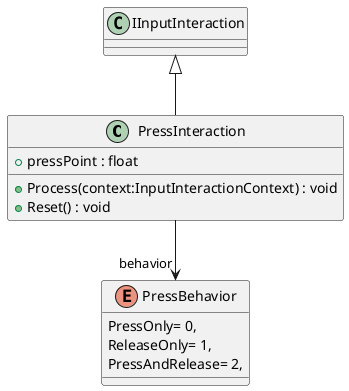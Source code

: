 @startuml
class PressInteraction {
    + pressPoint : float
    + Process(context:InputInteractionContext) : void
    + Reset() : void
}
enum PressBehavior {
    PressOnly= 0,
    ReleaseOnly= 1,
    PressAndRelease= 2,
}
IInputInteraction <|-- PressInteraction
PressInteraction --> "behavior" PressBehavior
@enduml
